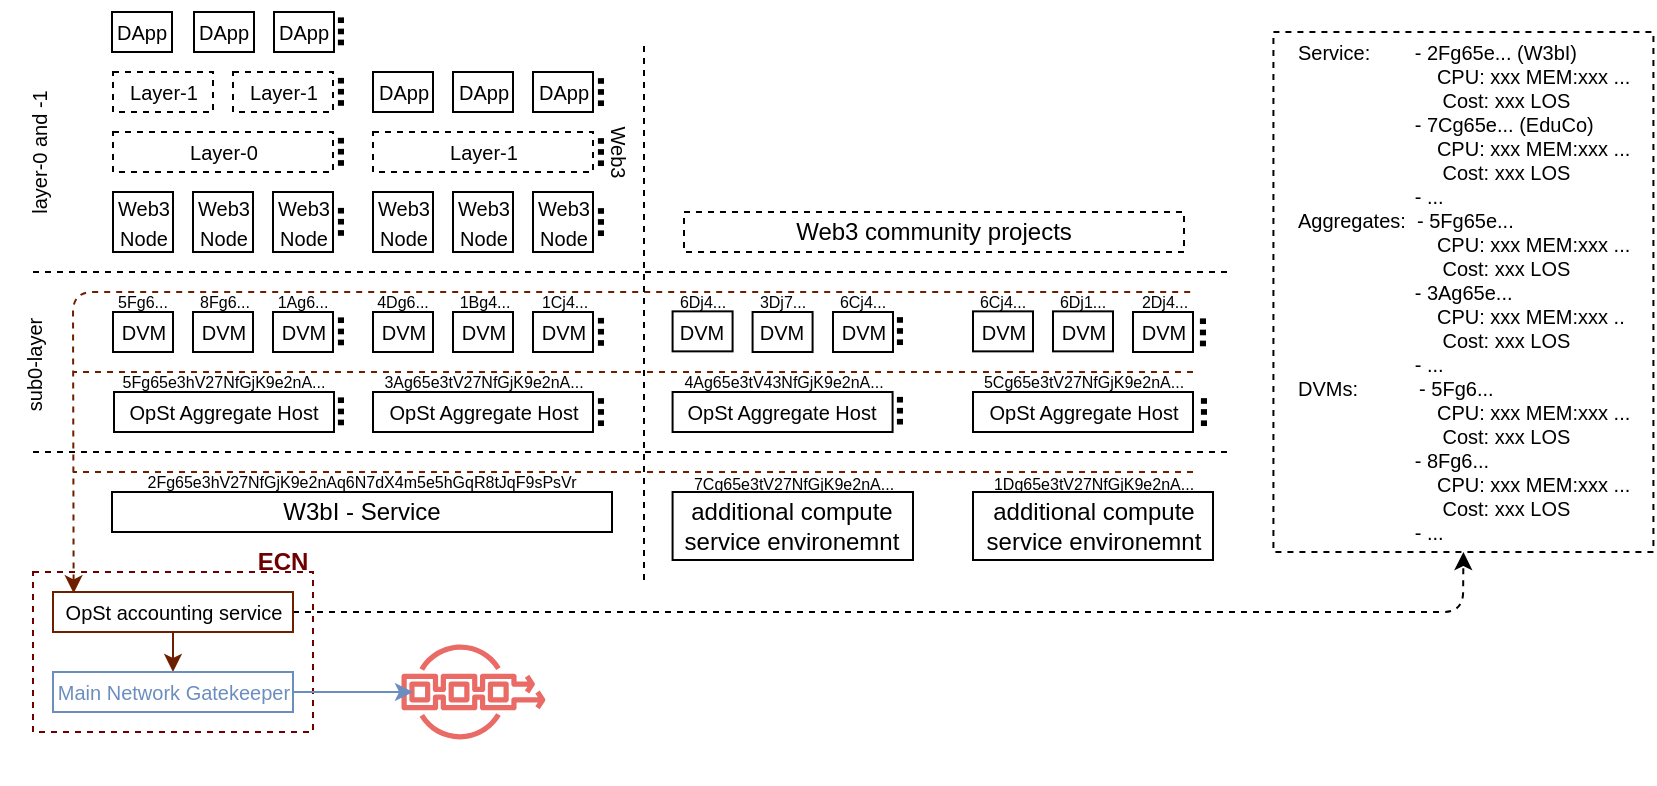 <mxfile>
    <diagram id="S4zBPm16sw5tV7z9qPNn" name="Page-1">
        <mxGraphModel dx="998" dy="484" grid="1" gridSize="10" guides="1" tooltips="1" connect="1" arrows="1" fold="1" page="1" pageScale="1" pageWidth="1169" pageHeight="827" math="0" shadow="0">
            <root>
                <mxCell id="0"/>
                <mxCell id="1" parent="0"/>
                <mxCell id="165" value="" style="rounded=0;whiteSpace=wrap;html=1;fontSize=8;dashed=1;fillColor=none;fontColor=#ffffff;strokeColor=#6F0000;" parent="1" vertex="1">
                    <mxGeometry x="194.5" y="506" width="140" height="80" as="geometry"/>
                </mxCell>
                <mxCell id="169" style="edgeStyle=none;html=1;dashed=1;strokeColor=#6D1F00;fontSize=12;fontColor=#6F0000;startArrow=none;startFill=0;endArrow=none;endFill=0;fillColor=#a0522d;" parent="1" edge="1">
                    <mxGeometry relative="1" as="geometry">
                        <mxPoint x="214.5" y="456" as="targetPoint"/>
                        <mxPoint x="774.5" y="456" as="sourcePoint"/>
                    </mxGeometry>
                </mxCell>
                <mxCell id="2" value="W3bI - Service" style="rounded=0;whiteSpace=wrap;html=1;fillColor=none;" parent="1" vertex="1">
                    <mxGeometry x="234" y="466" width="250" height="20" as="geometry"/>
                </mxCell>
                <mxCell id="3" value="&lt;font style=&quot;font-size: 12px;&quot;&gt;additional compute service environemnt&lt;/font&gt;" style="rounded=0;whiteSpace=wrap;html=1;fillColor=none;" parent="1" vertex="1">
                    <mxGeometry x="514.29" y="466" width="120.21" height="34" as="geometry"/>
                </mxCell>
                <mxCell id="4" value="additional compute service environemnt" style="rounded=0;whiteSpace=wrap;html=1;fillColor=none;" parent="1" vertex="1">
                    <mxGeometry x="664.5" y="466" width="120" height="34" as="geometry"/>
                </mxCell>
                <mxCell id="5" value="" style="sketch=0;points=[[0,0,0],[0.25,0,0],[0.5,0,0],[0.75,0,0],[1,0,0],[0,1,0],[0.25,1,0],[0.5,1,0],[0.75,1,0],[1,1,0],[0,0.25,0],[0,0.5,0],[0,0.75,0],[1,0.25,0],[1,0.5,0],[1,0.75,0]];outlineConnect=0;fontColor=#232F3E;gradientColor=#F78E04;gradientDirection=north;fillColor=none;strokeColor=#EA6B66;dashed=0;verticalLabelPosition=bottom;verticalAlign=top;align=center;html=1;fontSize=6;fontStyle=0;aspect=fixed;shape=mxgraph.aws4.resourceIcon;resIcon=mxgraph.aws4.managed_blockchain;strokeWidth=1;container=0;" parent="1" vertex="1">
                    <mxGeometry x="369.75" y="521" width="90" height="90" as="geometry"/>
                </mxCell>
                <mxCell id="7" value="&lt;font style=&quot;font-size: 10px;&quot;&gt;OpSt Aggregate Host&lt;/font&gt;" style="rounded=0;whiteSpace=wrap;html=1;fillColor=none;" parent="1" vertex="1">
                    <mxGeometry x="235" y="416" width="110" height="20" as="geometry"/>
                </mxCell>
                <mxCell id="8" value="&lt;font style=&quot;font-size: 10px;&quot;&gt;DVM&lt;/font&gt;" style="rounded=0;whiteSpace=wrap;html=1;fillColor=none;" parent="1" vertex="1">
                    <mxGeometry x="234.5" y="376" width="30" height="20" as="geometry"/>
                </mxCell>
                <mxCell id="168" style="edgeStyle=none;html=1;dashed=1;strokeColor=#6D1F00;fontSize=12;fontColor=#6F0000;startArrow=none;startFill=0;endArrow=none;endFill=0;fillColor=#a0522d;" parent="1" edge="1">
                    <mxGeometry relative="1" as="geometry">
                        <mxPoint x="214.5" y="406" as="targetPoint"/>
                        <mxPoint x="774.5" y="406" as="sourcePoint"/>
                    </mxGeometry>
                </mxCell>
                <mxCell id="14" value="&lt;font style=&quot;font-size: 10px;&quot;&gt;OpSt Aggregate Host&lt;/font&gt;" style="rounded=0;whiteSpace=wrap;html=1;fillColor=none;" parent="1" vertex="1">
                    <mxGeometry x="364.5" y="416" width="110" height="20" as="geometry"/>
                </mxCell>
                <mxCell id="15" value="&lt;font style=&quot;font-size: 10px;&quot;&gt;DVM&lt;/font&gt;" style="rounded=0;whiteSpace=wrap;html=1;fillColor=none;" parent="1" vertex="1">
                    <mxGeometry x="314.5" y="376" width="30" height="20" as="geometry"/>
                </mxCell>
                <mxCell id="16" value="&lt;font style=&quot;font-size: 10px;&quot;&gt;DVM&lt;/font&gt;" style="rounded=0;whiteSpace=wrap;html=1;fillColor=none;" parent="1" vertex="1">
                    <mxGeometry x="274.5" y="376" width="30" height="20" as="geometry"/>
                </mxCell>
                <mxCell id="17" value="&lt;font style=&quot;font-size: 10px;&quot;&gt;DVM&lt;/font&gt;" style="rounded=0;whiteSpace=wrap;html=1;fillColor=none;" parent="1" vertex="1">
                    <mxGeometry x="364.5" y="376" width="30" height="20" as="geometry"/>
                </mxCell>
                <mxCell id="18" value="&lt;font style=&quot;font-size: 10px;&quot;&gt;DVM&lt;/font&gt;" style="rounded=0;whiteSpace=wrap;html=1;fillColor=none;" parent="1" vertex="1">
                    <mxGeometry x="444.5" y="376" width="30" height="20" as="geometry"/>
                </mxCell>
                <mxCell id="19" value="&lt;font style=&quot;font-size: 10px;&quot;&gt;DVM&lt;/font&gt;" style="rounded=0;whiteSpace=wrap;html=1;fillColor=none;" parent="1" vertex="1">
                    <mxGeometry x="404.5" y="376" width="30" height="20" as="geometry"/>
                </mxCell>
                <mxCell id="20" value="&lt;font style=&quot;font-size: 10px;&quot;&gt;Web3&lt;br&gt;Node&lt;br&gt;&lt;/font&gt;" style="rounded=0;whiteSpace=wrap;html=1;fillColor=none;" parent="1" vertex="1">
                    <mxGeometry x="234.5" y="316" width="30" height="30" as="geometry"/>
                </mxCell>
                <mxCell id="21" value="&lt;font style=&quot;font-size: 10px;&quot;&gt;Web3&lt;br&gt;Node&lt;br&gt;&lt;/font&gt;" style="rounded=0;whiteSpace=wrap;html=1;fillColor=none;" parent="1" vertex="1">
                    <mxGeometry x="274.5" y="316" width="30" height="30" as="geometry"/>
                </mxCell>
                <mxCell id="22" value="&lt;font style=&quot;font-size: 10px;&quot;&gt;Web3&lt;br&gt;Node&lt;br&gt;&lt;/font&gt;" style="rounded=0;whiteSpace=wrap;html=1;fillColor=none;" parent="1" vertex="1">
                    <mxGeometry x="314.5" y="316" width="30" height="30" as="geometry"/>
                </mxCell>
                <mxCell id="23" value="&lt;font style=&quot;font-size: 10px;&quot;&gt;Web3&lt;br&gt;Node&lt;br&gt;&lt;/font&gt;" style="rounded=0;whiteSpace=wrap;html=1;fillColor=none;" parent="1" vertex="1">
                    <mxGeometry x="364.5" y="316" width="30" height="30" as="geometry"/>
                </mxCell>
                <mxCell id="24" value="&lt;font style=&quot;font-size: 10px;&quot;&gt;Web3&lt;br&gt;Node&lt;br&gt;&lt;/font&gt;" style="rounded=0;whiteSpace=wrap;html=1;fillColor=none;" parent="1" vertex="1">
                    <mxGeometry x="404.5" y="316" width="30" height="30" as="geometry"/>
                </mxCell>
                <mxCell id="25" value="&lt;font style=&quot;font-size: 10px;&quot;&gt;Web3&lt;br&gt;Node&lt;br&gt;&lt;/font&gt;" style="rounded=0;whiteSpace=wrap;html=1;fillColor=none;" parent="1" vertex="1">
                    <mxGeometry x="444.5" y="316" width="30" height="30" as="geometry"/>
                </mxCell>
                <mxCell id="26" value="Layer-0" style="rounded=0;whiteSpace=wrap;html=1;dashed=1;fontSize=10;fillColor=none;" parent="1" vertex="1">
                    <mxGeometry x="234.5" y="286" width="110" height="20" as="geometry"/>
                </mxCell>
                <mxCell id="27" value="Layer-1" style="rounded=0;whiteSpace=wrap;html=1;dashed=1;fontSize=10;fillColor=none;" parent="1" vertex="1">
                    <mxGeometry x="364.5" y="286" width="110" height="20" as="geometry"/>
                </mxCell>
                <mxCell id="32" value="&lt;font style=&quot;font-size: 10px;&quot;&gt;DApp&lt;/font&gt;" style="rounded=0;whiteSpace=wrap;html=1;fillColor=none;" parent="1" vertex="1">
                    <mxGeometry x="364.5" y="256" width="30" height="20" as="geometry"/>
                </mxCell>
                <mxCell id="33" value="&lt;font style=&quot;font-size: 10px;&quot;&gt;DApp&lt;/font&gt;" style="rounded=0;whiteSpace=wrap;html=1;fillColor=none;" parent="1" vertex="1">
                    <mxGeometry x="404.5" y="256" width="30" height="20" as="geometry"/>
                </mxCell>
                <mxCell id="34" value="&lt;font style=&quot;font-size: 10px;&quot;&gt;DApp&lt;/font&gt;" style="rounded=0;whiteSpace=wrap;html=1;fillColor=none;" parent="1" vertex="1">
                    <mxGeometry x="444.5" y="256" width="30" height="20" as="geometry"/>
                </mxCell>
                <mxCell id="35" value="Layer-1" style="rounded=0;whiteSpace=wrap;html=1;dashed=1;fontSize=10;fillColor=none;" parent="1" vertex="1">
                    <mxGeometry x="234.5" y="256" width="50" height="20" as="geometry"/>
                </mxCell>
                <mxCell id="36" value="Layer-1" style="rounded=0;whiteSpace=wrap;html=1;dashed=1;fontSize=10;fillColor=none;" parent="1" vertex="1">
                    <mxGeometry x="294.5" y="256" width="50" height="20" as="geometry"/>
                </mxCell>
                <mxCell id="37" value="&lt;font style=&quot;font-size: 10px;&quot;&gt;DApp&lt;/font&gt;" style="rounded=0;whiteSpace=wrap;html=1;fillColor=none;" parent="1" vertex="1">
                    <mxGeometry x="234" y="226" width="30" height="20" as="geometry"/>
                </mxCell>
                <mxCell id="38" value="&lt;font style=&quot;font-size: 10px;&quot;&gt;DApp&lt;/font&gt;" style="rounded=0;whiteSpace=wrap;html=1;fillColor=none;" parent="1" vertex="1">
                    <mxGeometry x="275" y="226" width="30" height="20" as="geometry"/>
                </mxCell>
                <mxCell id="39" value="&lt;font style=&quot;font-size: 10px;&quot;&gt;DApp&lt;/font&gt;" style="rounded=0;whiteSpace=wrap;html=1;fillColor=none;" parent="1" vertex="1">
                    <mxGeometry x="315" y="226" width="30" height="20" as="geometry"/>
                </mxCell>
                <mxCell id="40" value="" style="endArrow=none;dashed=1;html=1;fontSize=9;" parent="1" edge="1">
                    <mxGeometry width="50" height="50" relative="1" as="geometry">
                        <mxPoint x="194.5" y="356" as="sourcePoint"/>
                        <mxPoint x="794.5" y="356" as="targetPoint"/>
                    </mxGeometry>
                </mxCell>
                <mxCell id="41" value="&lt;font style=&quot;font-size: 10px;&quot;&gt;OpSt Aggregate Host&lt;/font&gt;" style="rounded=0;whiteSpace=wrap;html=1;fillColor=none;" parent="1" vertex="1">
                    <mxGeometry x="514.29" y="416" width="110" height="20" as="geometry"/>
                </mxCell>
                <mxCell id="43" value="&lt;font style=&quot;font-size: 10px;&quot;&gt;DVM&lt;/font&gt;" style="rounded=0;whiteSpace=wrap;html=1;fillColor=none;" parent="1" vertex="1">
                    <mxGeometry x="514.29" y="375.68" width="30" height="20" as="geometry"/>
                </mxCell>
                <mxCell id="44" value="&lt;font style=&quot;font-size: 10px;&quot;&gt;DVM&lt;/font&gt;" style="rounded=0;whiteSpace=wrap;html=1;fillColor=none;" parent="1" vertex="1">
                    <mxGeometry x="594.5" y="376" width="30" height="20" as="geometry"/>
                </mxCell>
                <mxCell id="45" value="&lt;font style=&quot;font-size: 10px;&quot;&gt;DVM&lt;/font&gt;" style="rounded=0;whiteSpace=wrap;html=1;fillColor=none;" parent="1" vertex="1">
                    <mxGeometry x="554.29" y="376" width="30" height="20" as="geometry"/>
                </mxCell>
                <mxCell id="49" value="&lt;font size=&quot;1&quot; style=&quot;&quot;&gt;&lt;b style=&quot;font-size: 20px;&quot;&gt;...&lt;/b&gt;&lt;/font&gt;" style="text;html=1;strokeColor=none;fillColor=none;align=center;verticalAlign=middle;whiteSpace=wrap;rounded=0;dashed=1;strokeWidth=1;fontSize=8;rotation=-90;fontColor=default;" parent="1" vertex="1">
                    <mxGeometry x="457" y="418.5" width="30" height="15" as="geometry"/>
                </mxCell>
                <mxCell id="50" value="&lt;font size=&quot;1&quot; style=&quot;&quot;&gt;&lt;b style=&quot;font-size: 20px;&quot;&gt;...&lt;/b&gt;&lt;/font&gt;" style="text;html=1;strokeColor=none;fillColor=none;align=center;verticalAlign=middle;whiteSpace=wrap;rounded=0;dashed=1;strokeWidth=1;fontSize=8;rotation=-90;fontColor=default;" parent="1" vertex="1">
                    <mxGeometry x="457" y="378.97" width="30" height="13.75" as="geometry"/>
                </mxCell>
                <mxCell id="51" value="&lt;font size=&quot;1&quot; style=&quot;&quot;&gt;&lt;b style=&quot;font-size: 20px;&quot;&gt;...&lt;/b&gt;&lt;/font&gt;" style="text;html=1;strokeColor=none;fillColor=none;align=center;verticalAlign=middle;whiteSpace=wrap;rounded=0;dashed=1;strokeWidth=1;fontSize=8;rotation=-90;fontColor=default;" parent="1" vertex="1">
                    <mxGeometry x="457" y="323.5" width="30" height="15" as="geometry"/>
                </mxCell>
                <mxCell id="52" value="&lt;font size=&quot;1&quot; style=&quot;&quot;&gt;&lt;b style=&quot;font-size: 20px;&quot;&gt;...&lt;/b&gt;&lt;/font&gt;" style="text;html=1;strokeColor=none;fillColor=none;align=center;verticalAlign=middle;whiteSpace=wrap;rounded=0;dashed=1;strokeWidth=1;fontSize=8;rotation=-90;fontColor=default;" parent="1" vertex="1">
                    <mxGeometry x="457" y="288.5" width="30" height="15" as="geometry"/>
                </mxCell>
                <mxCell id="53" value="&lt;font size=&quot;1&quot; style=&quot;&quot;&gt;&lt;b style=&quot;font-size: 20px;&quot;&gt;...&lt;/b&gt;&lt;/font&gt;" style="text;html=1;strokeColor=none;fillColor=none;align=center;verticalAlign=middle;whiteSpace=wrap;rounded=0;dashed=1;strokeWidth=1;fontSize=8;rotation=-90;fontColor=default;" parent="1" vertex="1">
                    <mxGeometry x="457" y="258.5" width="30" height="15" as="geometry"/>
                </mxCell>
                <mxCell id="59" value="&lt;font size=&quot;1&quot; style=&quot;&quot;&gt;&lt;b style=&quot;font-size: 20px;&quot;&gt;...&lt;/b&gt;&lt;/font&gt;" style="text;html=1;strokeColor=none;fillColor=none;align=center;verticalAlign=middle;whiteSpace=wrap;rounded=0;dashed=1;strokeWidth=1;fontSize=8;rotation=-90;fontColor=default;" parent="1" vertex="1">
                    <mxGeometry x="326.85" y="416" width="30" height="19.68" as="geometry"/>
                </mxCell>
                <mxCell id="60" value="&lt;font size=&quot;1&quot; style=&quot;&quot;&gt;&lt;b style=&quot;font-size: 20px;&quot;&gt;...&lt;/b&gt;&lt;/font&gt;" style="text;html=1;strokeColor=none;fillColor=none;align=center;verticalAlign=middle;whiteSpace=wrap;rounded=0;dashed=1;strokeWidth=1;fontSize=8;rotation=-90;fontColor=default;" parent="1" vertex="1">
                    <mxGeometry x="326.85" y="376" width="30" height="19.68" as="geometry"/>
                </mxCell>
                <mxCell id="61" value="&lt;font size=&quot;1&quot; style=&quot;&quot;&gt;&lt;b style=&quot;font-size: 20px;&quot;&gt;...&lt;/b&gt;&lt;/font&gt;" style="text;html=1;strokeColor=none;fillColor=none;align=center;verticalAlign=middle;whiteSpace=wrap;rounded=0;dashed=1;strokeWidth=1;fontSize=8;rotation=-90;fontColor=default;" parent="1" vertex="1">
                    <mxGeometry x="326.85" y="321.16" width="30" height="19.68" as="geometry"/>
                </mxCell>
                <mxCell id="62" value="&lt;font size=&quot;1&quot; style=&quot;&quot;&gt;&lt;b style=&quot;font-size: 20px;&quot;&gt;...&lt;/b&gt;&lt;/font&gt;" style="text;html=1;strokeColor=none;fillColor=none;align=center;verticalAlign=middle;whiteSpace=wrap;rounded=0;dashed=1;strokeWidth=1;fontSize=8;rotation=-90;fontColor=default;" parent="1" vertex="1">
                    <mxGeometry x="326.85" y="286.16" width="30" height="19.68" as="geometry"/>
                </mxCell>
                <mxCell id="63" value="&lt;font size=&quot;1&quot; style=&quot;&quot;&gt;&lt;b style=&quot;font-size: 20px;&quot;&gt;...&lt;/b&gt;&lt;/font&gt;" style="text;html=1;strokeColor=none;fillColor=none;align=center;verticalAlign=middle;whiteSpace=wrap;rounded=0;dashed=1;strokeWidth=1;fontSize=8;rotation=-90;fontColor=default;" parent="1" vertex="1">
                    <mxGeometry x="326.85" y="256.16" width="30" height="19.68" as="geometry"/>
                </mxCell>
                <mxCell id="64" value="&lt;font size=&quot;1&quot; style=&quot;&quot;&gt;&lt;b style=&quot;font-size: 20px;&quot;&gt;...&lt;/b&gt;&lt;/font&gt;" style="text;html=1;strokeColor=none;fillColor=none;align=center;verticalAlign=middle;whiteSpace=wrap;rounded=0;dashed=1;strokeWidth=1;fontSize=8;rotation=-90;fontColor=default;" parent="1" vertex="1">
                    <mxGeometry x="326.85" y="226" width="30" height="19.68" as="geometry"/>
                </mxCell>
                <mxCell id="163" style="edgeStyle=none;html=1;exitX=0.5;exitY=1;exitDx=0;exitDy=0;entryX=0.5;entryY=0;entryDx=0;entryDy=0;fontSize=8;fillColor=#a0522d;strokeColor=#6D1F00;" parent="1" source="74" target="75" edge="1">
                    <mxGeometry relative="1" as="geometry"/>
                </mxCell>
                <mxCell id="167" style="edgeStyle=none;html=1;exitX=0.086;exitY=0.033;exitDx=0;exitDy=0;strokeColor=#6D1F00;fontSize=12;fontColor=#6F0000;exitPerimeter=0;dashed=1;endArrow=none;endFill=0;startArrow=classic;startFill=1;entryX=0.8;entryY=0.367;entryDx=0;entryDy=0;entryPerimeter=0;fillColor=#a0522d;" parent="1" source="74" target="145" edge="1">
                    <mxGeometry relative="1" as="geometry">
                        <mxPoint x="794.5" y="366" as="targetPoint"/>
                        <Array as="points">
                            <mxPoint x="214.5" y="366"/>
                        </Array>
                    </mxGeometry>
                </mxCell>
                <mxCell id="186" style="edgeStyle=none;html=1;exitX=1;exitY=0.5;exitDx=0;exitDy=0;entryX=0.5;entryY=1;entryDx=0;entryDy=0;dashed=1;strokeColor=default;fontSize=10;fontColor=default;startArrow=none;startFill=0;endArrow=classic;endFill=1;" parent="1" source="74" target="184" edge="1">
                    <mxGeometry relative="1" as="geometry">
                        <Array as="points">
                            <mxPoint x="909.5" y="526"/>
                        </Array>
                    </mxGeometry>
                </mxCell>
                <mxCell id="74" value="OpSt accounting service" style="rounded=0;whiteSpace=wrap;html=1;strokeColor=#6D1F00;fontSize=10;fillColor=none;fontColor=default;" parent="1" vertex="1">
                    <mxGeometry x="204.5" y="516" width="120" height="20" as="geometry"/>
                </mxCell>
                <mxCell id="164" style="edgeStyle=none;html=1;exitX=1;exitY=0.5;exitDx=0;exitDy=0;entryX=0.164;entryY=0.5;entryDx=0;entryDy=0;entryPerimeter=0;fontSize=8;strokeColor=#6C8EBF;" parent="1" source="75" target="5" edge="1">
                    <mxGeometry relative="1" as="geometry"/>
                </mxCell>
                <mxCell id="75" value="Main Network Gatekeeper" style="rounded=0;whiteSpace=wrap;html=1;strokeColor=#6C8EBF;strokeWidth=1;fontSize=10;fontColor=#6C8EBF;fillColor=none;" parent="1" vertex="1">
                    <mxGeometry x="204.5" y="556" width="120" height="20" as="geometry"/>
                </mxCell>
                <mxCell id="121" value="&lt;font style=&quot;font-size: 10px;&quot;&gt;OpSt Aggregate Host&lt;/font&gt;" style="rounded=0;whiteSpace=wrap;html=1;fillColor=none;" parent="1" vertex="1">
                    <mxGeometry x="664.5" y="416" width="110" height="20" as="geometry"/>
                </mxCell>
                <mxCell id="122" value="&lt;font style=&quot;font-size: 10px;&quot;&gt;DVM&lt;/font&gt;" style="rounded=0;whiteSpace=wrap;html=1;fillColor=none;" parent="1" vertex="1">
                    <mxGeometry x="664.5" y="375.68" width="30" height="20" as="geometry"/>
                </mxCell>
                <mxCell id="123" value="&lt;font style=&quot;font-size: 10px;&quot;&gt;DVM&lt;/font&gt;" style="rounded=0;whiteSpace=wrap;html=1;fillColor=none;" parent="1" vertex="1">
                    <mxGeometry x="744.5" y="376" width="30" height="20" as="geometry"/>
                </mxCell>
                <mxCell id="124" value="&lt;font style=&quot;font-size: 10px;&quot;&gt;DVM&lt;/font&gt;" style="rounded=0;whiteSpace=wrap;html=1;fillColor=none;" parent="1" vertex="1">
                    <mxGeometry x="704.5" y="375.68" width="30" height="20" as="geometry"/>
                </mxCell>
                <mxCell id="128" value="" style="endArrow=none;dashed=1;html=1;fontSize=9;" parent="1" edge="1">
                    <mxGeometry width="50" height="50" relative="1" as="geometry">
                        <mxPoint x="194.5" y="446" as="sourcePoint"/>
                        <mxPoint x="794.5" y="446" as="targetPoint"/>
                    </mxGeometry>
                </mxCell>
                <mxCell id="130" value="&lt;font style=&quot;font-size: 8px;&quot;&gt;5Fg6...&lt;/font&gt;" style="text;html=1;align=center;verticalAlign=middle;resizable=0;points=[];autosize=1;strokeColor=none;fillColor=none;fontSize=10;" parent="1" vertex="1">
                    <mxGeometry x="224" y="355" width="50" height="30" as="geometry"/>
                </mxCell>
                <mxCell id="131" value="&lt;font style=&quot;font-size: 8px;&quot;&gt;8Fg6...&lt;/font&gt;" style="text;html=1;align=center;verticalAlign=middle;resizable=0;points=[];autosize=1;strokeColor=none;fillColor=none;fontSize=10;" parent="1" vertex="1">
                    <mxGeometry x="265" y="355" width="50" height="30" as="geometry"/>
                </mxCell>
                <mxCell id="132" value="&lt;font style=&quot;font-size: 8px;&quot;&gt;1Ag6...&lt;/font&gt;" style="text;html=1;align=center;verticalAlign=middle;resizable=0;points=[];autosize=1;strokeColor=none;fillColor=none;fontSize=10;" parent="1" vertex="1">
                    <mxGeometry x="304.25" y="355" width="50" height="30" as="geometry"/>
                </mxCell>
                <mxCell id="133" value="&lt;font style=&quot;font-size: 8px;&quot;&gt;5Fg65e3hV27NfGjK9e2nA...&lt;/font&gt;" style="text;html=1;strokeColor=none;fillColor=none;align=center;verticalAlign=middle;whiteSpace=wrap;rounded=0;" parent="1" vertex="1">
                    <mxGeometry x="240.25" y="395.49" width="99.5" height="30" as="geometry"/>
                </mxCell>
                <mxCell id="134" value="&lt;font style=&quot;font-size: 8px;&quot;&gt;3Ag65e3tV27NfGjK9e2nA...&lt;/font&gt;" style="text;html=1;strokeColor=none;fillColor=none;align=center;verticalAlign=middle;whiteSpace=wrap;rounded=0;" parent="1" vertex="1">
                    <mxGeometry x="369.75" y="395.49" width="99.5" height="30" as="geometry"/>
                </mxCell>
                <mxCell id="135" value="&lt;font style=&quot;font-size: 8px;&quot;&gt;4Dg6...&lt;/font&gt;" style="text;html=1;align=center;verticalAlign=middle;resizable=0;points=[];autosize=1;strokeColor=none;fillColor=none;fontSize=10;" parent="1" vertex="1">
                    <mxGeometry x="354.25" y="355" width="50" height="30" as="geometry"/>
                </mxCell>
                <mxCell id="136" value="&lt;font style=&quot;font-size: 8px;&quot;&gt;1Bg4...&lt;/font&gt;" style="text;html=1;align=center;verticalAlign=middle;resizable=0;points=[];autosize=1;strokeColor=none;fillColor=none;fontSize=10;" parent="1" vertex="1">
                    <mxGeometry x="394.5" y="355" width="50" height="30" as="geometry"/>
                </mxCell>
                <mxCell id="137" value="&lt;font style=&quot;font-size: 8px;&quot;&gt;1Cj4...&lt;/font&gt;" style="text;html=1;align=center;verticalAlign=middle;resizable=0;points=[];autosize=1;strokeColor=none;fillColor=none;fontSize=10;" parent="1" vertex="1">
                    <mxGeometry x="434.5" y="355" width="50" height="30" as="geometry"/>
                </mxCell>
                <mxCell id="139" value="2Fg65e3hV27NfGjK9e2nAq6N7dX4m5e5hGqR8tJqF9sPsVr" style="text;html=1;strokeColor=none;fillColor=none;align=center;verticalAlign=middle;whiteSpace=wrap;rounded=0;fontSize=8;" parent="1" vertex="1">
                    <mxGeometry x="329" y="448" width="60" height="25" as="geometry"/>
                </mxCell>
                <mxCell id="140" value="&lt;font style=&quot;font-size: 8px;&quot;&gt;6Dj4...&lt;/font&gt;" style="text;html=1;align=center;verticalAlign=middle;resizable=0;points=[];autosize=1;strokeColor=none;fillColor=none;fontSize=10;" parent="1" vertex="1">
                    <mxGeometry x="504.29" y="355" width="50" height="30" as="geometry"/>
                </mxCell>
                <mxCell id="141" value="&lt;font style=&quot;font-size: 8px;&quot;&gt;3Dj7...&lt;/font&gt;" style="text;html=1;align=center;verticalAlign=middle;resizable=0;points=[];autosize=1;strokeColor=none;fillColor=none;fontSize=10;" parent="1" vertex="1">
                    <mxGeometry x="544.29" y="355" width="50" height="30" as="geometry"/>
                </mxCell>
                <mxCell id="142" value="&lt;font style=&quot;font-size: 8px;&quot;&gt;6Cj4...&lt;/font&gt;" style="text;html=1;align=center;verticalAlign=middle;resizable=0;points=[];autosize=1;strokeColor=none;fillColor=none;fontSize=10;" parent="1" vertex="1">
                    <mxGeometry x="584.29" y="355" width="50" height="30" as="geometry"/>
                </mxCell>
                <mxCell id="143" value="&lt;font style=&quot;font-size: 8px;&quot;&gt;6Cj4...&lt;/font&gt;" style="text;html=1;align=center;verticalAlign=middle;resizable=0;points=[];autosize=1;strokeColor=none;fillColor=none;fontSize=10;" parent="1" vertex="1">
                    <mxGeometry x="654.29" y="355" width="50" height="30" as="geometry"/>
                </mxCell>
                <mxCell id="144" value="&lt;font style=&quot;font-size: 8px;&quot;&gt;6Dj1...&lt;/font&gt;" style="text;html=1;align=center;verticalAlign=middle;resizable=0;points=[];autosize=1;strokeColor=none;fillColor=none;fontSize=10;" parent="1" vertex="1">
                    <mxGeometry x="694.29" y="355" width="50" height="30" as="geometry"/>
                </mxCell>
                <mxCell id="145" value="&lt;font style=&quot;font-size: 8px;&quot;&gt;2Dj4...&lt;/font&gt;" style="text;html=1;align=center;verticalAlign=middle;resizable=0;points=[];autosize=1;strokeColor=none;fillColor=none;fontSize=10;" parent="1" vertex="1">
                    <mxGeometry x="734.5" y="355" width="50" height="30" as="geometry"/>
                </mxCell>
                <mxCell id="146" value="&lt;font style=&quot;font-size: 8px;&quot;&gt;4Ag65e3tV43NfGjK9e2nA...&lt;/font&gt;" style="text;html=1;strokeColor=none;fillColor=none;align=center;verticalAlign=middle;whiteSpace=wrap;rounded=0;" parent="1" vertex="1">
                    <mxGeometry x="519.75" y="395.49" width="99.5" height="30" as="geometry"/>
                </mxCell>
                <mxCell id="147" value="&lt;font style=&quot;font-size: 8px;&quot;&gt;5Cg65e3tV27NfGjK9e2nA...&lt;/font&gt;" style="text;html=1;strokeColor=none;fillColor=none;align=center;verticalAlign=middle;whiteSpace=wrap;rounded=0;" parent="1" vertex="1">
                    <mxGeometry x="669.54" y="395.49" width="99.5" height="30" as="geometry"/>
                </mxCell>
                <mxCell id="148" value="&lt;font style=&quot;font-size: 8px;&quot;&gt;7Cg65e3tV27NfGjK9e2nA...&lt;/font&gt;" style="text;html=1;strokeColor=none;fillColor=none;align=center;verticalAlign=middle;whiteSpace=wrap;rounded=0;" parent="1" vertex="1">
                    <mxGeometry x="524.64" y="445.5" width="99.5" height="30" as="geometry"/>
                </mxCell>
                <mxCell id="149" value="&lt;font style=&quot;font-size: 8px;&quot;&gt;1Dg65e3tV27NfGjK9e2nA...&lt;/font&gt;" style="text;html=1;strokeColor=none;fillColor=none;align=center;verticalAlign=middle;whiteSpace=wrap;rounded=0;" parent="1" vertex="1">
                    <mxGeometry x="674.75" y="445.5" width="99.5" height="30" as="geometry"/>
                </mxCell>
                <mxCell id="158" value="&lt;font size=&quot;1&quot; style=&quot;&quot;&gt;&lt;b style=&quot;font-size: 20px;&quot;&gt;...&lt;/b&gt;&lt;/font&gt;" style="text;html=1;strokeColor=none;fillColor=none;align=center;verticalAlign=middle;whiteSpace=wrap;rounded=0;dashed=1;strokeWidth=1;fontSize=8;rotation=-90;fontColor=default;" parent="1" vertex="1">
                    <mxGeometry x="606.5" y="416.34" width="30" height="18.99" as="geometry"/>
                </mxCell>
                <mxCell id="159" value="&lt;font size=&quot;1&quot; style=&quot;&quot;&gt;&lt;b style=&quot;font-size: 20px;&quot;&gt;...&lt;/b&gt;&lt;/font&gt;" style="text;html=1;strokeColor=none;fillColor=none;align=center;verticalAlign=middle;whiteSpace=wrap;rounded=0;dashed=1;strokeWidth=1;fontSize=8;rotation=-90;fontColor=default;" parent="1" vertex="1">
                    <mxGeometry x="606.5" y="376.5" width="30" height="18.99" as="geometry"/>
                </mxCell>
                <mxCell id="162" value="&lt;font style=&quot;font-size: 10px;&quot;&gt;sub0-layer&lt;/font&gt;" style="text;html=1;strokeColor=none;fillColor=none;align=center;verticalAlign=middle;whiteSpace=wrap;rounded=0;fontSize=8;rotation=-90;" parent="1" vertex="1">
                    <mxGeometry x="165" y="386" width="60" height="32.5" as="geometry"/>
                </mxCell>
                <mxCell id="166" value="&lt;font color=&quot;#6f0000&quot; style=&quot;font-size: 12px;&quot;&gt;&lt;b&gt;ECN&lt;/b&gt;&lt;/font&gt;" style="text;html=1;strokeColor=none;fillColor=none;align=center;verticalAlign=middle;whiteSpace=wrap;rounded=0;dashed=1;fontSize=8;" parent="1" vertex="1">
                    <mxGeometry x="299.25" y="496" width="40.5" height="10" as="geometry"/>
                </mxCell>
                <mxCell id="170" value="&lt;font size=&quot;1&quot; style=&quot;&quot;&gt;&lt;b style=&quot;font-size: 20px;&quot;&gt;...&lt;/b&gt;&lt;/font&gt;" style="text;html=1;strokeColor=none;fillColor=none;align=center;verticalAlign=middle;whiteSpace=wrap;rounded=0;dashed=1;strokeWidth=1;fontSize=8;rotation=-90;fontColor=default;" parent="1" vertex="1">
                    <mxGeometry x="758.17" y="374.87" width="30" height="22.25" as="geometry"/>
                </mxCell>
                <mxCell id="171" value="&lt;font size=&quot;1&quot; style=&quot;&quot;&gt;&lt;b style=&quot;font-size: 20px;&quot;&gt;...&lt;/b&gt;&lt;/font&gt;" style="text;html=1;strokeColor=none;fillColor=none;align=center;verticalAlign=middle;whiteSpace=wrap;rounded=0;dashed=1;strokeWidth=1;fontSize=8;rotation=-90;fontColor=default;" parent="1" vertex="1">
                    <mxGeometry x="758.17" y="414.71" width="30" height="22.25" as="geometry"/>
                </mxCell>
                <mxCell id="173" value="&lt;font style=&quot;font-size: 10px;&quot;&gt;layer-0 and -1&lt;/font&gt;" style="text;html=1;strokeColor=none;fillColor=none;align=center;verticalAlign=middle;whiteSpace=wrap;rounded=0;fontSize=8;rotation=-90;" parent="1" vertex="1">
                    <mxGeometry x="165" y="279.75" width="65" height="32.5" as="geometry"/>
                </mxCell>
                <mxCell id="174" value="&lt;font style=&quot;font-size: 10px;&quot;&gt;Web3&lt;/font&gt;" style="text;html=1;strokeColor=none;fillColor=none;align=center;verticalAlign=middle;whiteSpace=wrap;rounded=0;fontSize=8;rotation=90;" parent="1" vertex="1">
                    <mxGeometry x="454.75" y="279.75" width="65" height="32.5" as="geometry"/>
                </mxCell>
                <mxCell id="184" value="" style="rounded=0;whiteSpace=wrap;html=1;dashed=1;fontSize=10;fontColor=#6F0000;fillColor=none;" parent="1" vertex="1">
                    <mxGeometry x="814.71" y="236" width="190" height="260" as="geometry"/>
                </mxCell>
                <mxCell id="185" value="&lt;font style=&quot;font-size: 10px;&quot;&gt;&lt;font style=&quot;font-size: 10px;&quot;&gt;Service:&amp;nbsp; &amp;nbsp; &amp;nbsp; &amp;nbsp; -&amp;nbsp;&lt;span style=&quot;text-align: center;&quot;&gt;2Fg65e... (W3bI)&lt;/span&gt;&lt;br&gt;&amp;nbsp; &amp;nbsp; &amp;nbsp; &amp;nbsp; &amp;nbsp; &amp;nbsp; &amp;nbsp; &amp;nbsp; &amp;nbsp; &amp;nbsp; &amp;nbsp; &amp;nbsp; &amp;nbsp;CPU: xxx MEM:xxx ...&lt;br&gt;&amp;nbsp; &amp;nbsp; &amp;nbsp; &amp;nbsp; &amp;nbsp; &amp;nbsp; &amp;nbsp; &amp;nbsp; &amp;nbsp; &amp;nbsp; &amp;nbsp; &amp;nbsp; &amp;nbsp; Cost: xxx LOS&lt;br&gt;&lt;span style=&quot;text-align: center;&quot;&gt;&lt;font style=&quot;font-size: 10px;&quot;&gt;&amp;nbsp; &amp;nbsp; &amp;nbsp; &amp;nbsp; &amp;nbsp; &amp;nbsp; &amp;nbsp; &amp;nbsp; &amp;nbsp; &amp;nbsp; &amp;nbsp;-&amp;nbsp;&lt;/font&gt;&lt;font style=&quot;font-size: 10px;&quot;&gt;7Cg65e&lt;/font&gt;&lt;/span&gt;&lt;span style=&quot;text-align: center;&quot;&gt;... (EduCo)&lt;br&gt;&lt;/span&gt;&amp;nbsp; &amp;nbsp; &amp;nbsp; &amp;nbsp; &amp;nbsp; &amp;nbsp; &amp;nbsp; &amp;nbsp; &amp;nbsp; &amp;nbsp; &amp;nbsp; &amp;nbsp; &amp;nbsp;CPU: xxx MEM:xxx ...&lt;br&gt;&amp;nbsp; &amp;nbsp; &amp;nbsp; &amp;nbsp; &amp;nbsp; &amp;nbsp; &amp;nbsp; &amp;nbsp; &amp;nbsp; &amp;nbsp; &amp;nbsp; &amp;nbsp; &amp;nbsp; Cost: xxx LOS&lt;br&gt;&amp;nbsp; &amp;nbsp; &amp;nbsp; &amp;nbsp; &amp;nbsp; &amp;nbsp; &amp;nbsp; &amp;nbsp; &amp;nbsp; &amp;nbsp; &amp;nbsp;- ...&lt;br&gt;Aggregates:&amp;nbsp; -&amp;nbsp;&lt;span style=&quot;text-align: center;&quot;&gt;5Fg65e...&lt;br&gt;&amp;nbsp; &amp;nbsp; &amp;nbsp; &amp;nbsp; &amp;nbsp; &amp;nbsp; &amp;nbsp; &amp;nbsp; &amp;nbsp; &amp;nbsp; &amp;nbsp; &amp;nbsp; &amp;nbsp;CPU: xxx MEM:xxx ...&lt;br&gt;&amp;nbsp; &amp;nbsp; &amp;nbsp; &amp;nbsp; &amp;nbsp; &amp;nbsp; &amp;nbsp; &amp;nbsp; &amp;nbsp; &amp;nbsp; &amp;nbsp; &amp;nbsp; &amp;nbsp; &lt;/span&gt;Cost: xxx LOS&lt;span style=&quot;text-align: center;&quot;&gt;&lt;br&gt;&amp;nbsp; &amp;nbsp; &amp;nbsp; &amp;nbsp; &amp;nbsp; &amp;nbsp; &amp;nbsp; &amp;nbsp; &amp;nbsp; &amp;nbsp; &amp;nbsp;-&amp;nbsp;&lt;/span&gt;&lt;span style=&quot;text-align: center;&quot;&gt;3Ag65e...&lt;br&gt;&amp;nbsp; &amp;nbsp; &amp;nbsp; &amp;nbsp; &amp;nbsp; &amp;nbsp; &amp;nbsp; &amp;nbsp; &amp;nbsp; &amp;nbsp; &amp;nbsp; &amp;nbsp; &amp;nbsp;&lt;/span&gt;&lt;span style=&quot;text-align: center;&quot;&gt;CPU: xxx MEM:xxx ..&lt;br&gt;&lt;/span&gt;&lt;span style=&quot;text-align: center;&quot;&gt;&amp;nbsp; &amp;nbsp; &amp;nbsp; &amp;nbsp; &amp;nbsp; &amp;nbsp; &amp;nbsp; &amp;nbsp; &amp;nbsp; &amp;nbsp; &amp;nbsp; &amp;nbsp; &amp;nbsp;&amp;nbsp;&lt;/span&gt;Cost: xxx LOS&lt;br&gt;&lt;span style=&quot;text-align: center;&quot;&gt;&amp;nbsp; &amp;nbsp; &amp;nbsp; &amp;nbsp; &amp;nbsp; &amp;nbsp; &amp;nbsp; &amp;nbsp; &amp;nbsp; &amp;nbsp; &amp;nbsp;- ...&lt;br&gt;&lt;/span&gt;&lt;span style=&quot;text-align: center;&quot;&gt;DVMs:&amp;nbsp; &amp;nbsp; &amp;nbsp; &amp;nbsp; &amp;nbsp; &amp;nbsp;-&amp;nbsp;&lt;/span&gt;&lt;span style=&quot;text-align: center;&quot;&gt;5Fg6...&lt;br&gt;&amp;nbsp; &amp;nbsp; &amp;nbsp; &amp;nbsp; &amp;nbsp; &amp;nbsp; &amp;nbsp; &amp;nbsp; &amp;nbsp; &amp;nbsp; &amp;nbsp; &amp;nbsp; &amp;nbsp;&lt;/span&gt;&lt;span style=&quot;text-align: center;&quot;&gt;CPU: xxx MEM:xxx ...&lt;br&gt;&lt;/span&gt;&lt;span style=&quot;text-align: center;&quot;&gt;&amp;nbsp; &amp;nbsp; &amp;nbsp; &amp;nbsp; &amp;nbsp; &amp;nbsp; &amp;nbsp; &amp;nbsp; &amp;nbsp; &amp;nbsp; &amp;nbsp; &amp;nbsp; &amp;nbsp;&amp;nbsp;&lt;/span&gt;Cost: xxx LOS&lt;span style=&quot;text-align: center;&quot;&gt;&lt;br&gt;&lt;/span&gt;&lt;span style=&quot;text-align: center;&quot;&gt;&amp;nbsp; &amp;nbsp; &amp;nbsp; &amp;nbsp; &amp;nbsp; &amp;nbsp; &amp;nbsp; &amp;nbsp; &amp;nbsp; &amp;nbsp; &amp;nbsp;- 8Fg6...&lt;br&gt;&lt;/span&gt;&lt;span style=&quot;text-align: center;&quot;&gt;&amp;nbsp; &amp;nbsp; &amp;nbsp; &amp;nbsp; &amp;nbsp; &amp;nbsp; &amp;nbsp; &amp;nbsp; &amp;nbsp; &amp;nbsp; &amp;nbsp; &amp;nbsp; &amp;nbsp;&lt;/span&gt;&lt;/font&gt;&lt;span style=&quot;text-align: center;&quot;&gt;&lt;font style=&quot;font-size: 10px;&quot;&gt;CPU: xxx MEM:xxx ...&lt;br&gt;&lt;/font&gt;&amp;nbsp; &amp;nbsp; &amp;nbsp; &amp;nbsp; &amp;nbsp; &amp;nbsp; &amp;nbsp; &amp;nbsp; &amp;nbsp; &amp;nbsp; &amp;nbsp; &amp;nbsp; &amp;nbsp;&amp;nbsp;&lt;/span&gt;Cost: xxx LOS&lt;br&gt;&lt;/font&gt;&lt;span style=&quot;text-align: center;&quot;&gt;&lt;font style=&quot;font-size: 10px;&quot;&gt;&amp;nbsp; &amp;nbsp; &amp;nbsp; &amp;nbsp; &amp;nbsp; &amp;nbsp; &amp;nbsp; &amp;nbsp; &amp;nbsp; &amp;nbsp; &amp;nbsp;- ...&amp;nbsp; &amp;nbsp; &amp;nbsp; &amp;nbsp; &amp;nbsp;&lt;/font&gt;&lt;br&gt;&lt;/span&gt;" style="text;html=1;strokeColor=none;fillColor=none;align=left;verticalAlign=middle;whiteSpace=wrap;rounded=0;dashed=1;fontSize=10;fontColor=default;" parent="1" vertex="1">
                    <mxGeometry x="824.5" y="235.68" width="180.21" height="260" as="geometry"/>
                </mxCell>
                <mxCell id="zRHSK3R2yKtTw1s45kCo-186" value="" style="endArrow=none;dashed=1;html=1;rounded=0;" parent="1" edge="1">
                    <mxGeometry width="50" height="50" relative="1" as="geometry">
                        <mxPoint x="500" y="510" as="sourcePoint"/>
                        <mxPoint x="500" y="240" as="targetPoint"/>
                    </mxGeometry>
                </mxCell>
                <mxCell id="187" value="Web3 community projects" style="rounded=0;whiteSpace=wrap;html=1;fillColor=none;dashed=1;" vertex="1" parent="1">
                    <mxGeometry x="520" y="326" width="250" height="20" as="geometry"/>
                </mxCell>
            </root>
        </mxGraphModel>
    </diagram>
</mxfile>